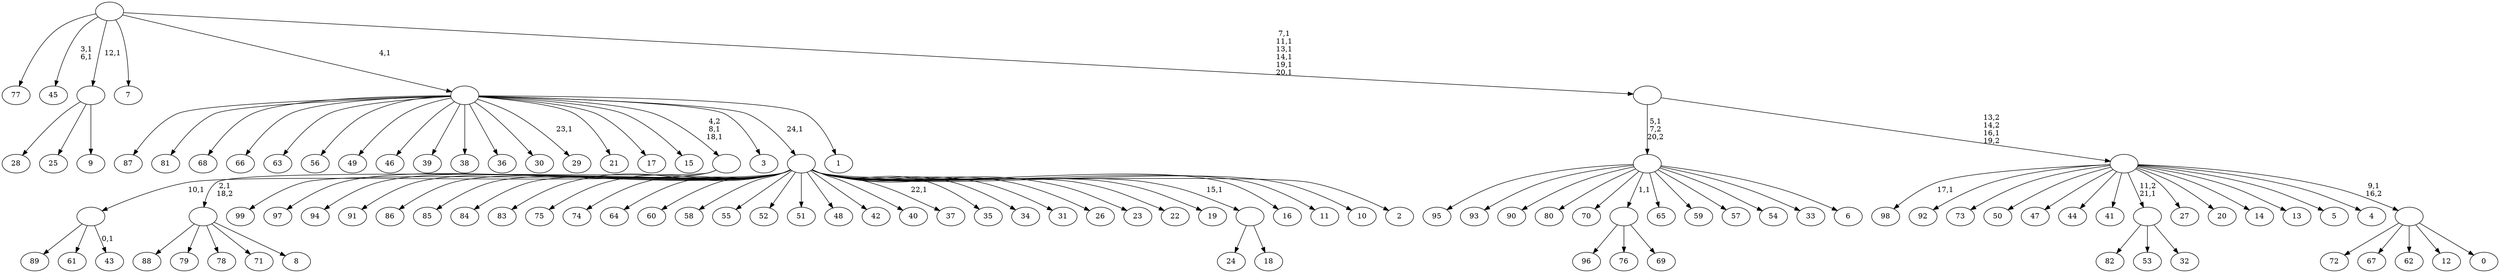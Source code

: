 digraph T {
	125 [label="99"]
	124 [label="98"]
	122 [label="97"]
	121 [label="96"]
	120 [label="95"]
	119 [label="94"]
	118 [label="93"]
	117 [label="92"]
	116 [label="91"]
	115 [label="90"]
	114 [label="89"]
	113 [label="88"]
	112 [label="87"]
	111 [label="86"]
	110 [label="85"]
	109 [label="84"]
	108 [label="83"]
	107 [label="82"]
	106 [label="81"]
	105 [label="80"]
	104 [label="79"]
	103 [label="78"]
	102 [label="77"]
	101 [label="76"]
	100 [label="75"]
	99 [label="74"]
	98 [label="73"]
	97 [label="72"]
	96 [label="71"]
	95 [label="70"]
	94 [label="69"]
	93 [label=""]
	92 [label="68"]
	91 [label="67"]
	90 [label="66"]
	89 [label="65"]
	88 [label="64"]
	87 [label="63"]
	86 [label="62"]
	85 [label="61"]
	84 [label="60"]
	83 [label="59"]
	82 [label="58"]
	81 [label="57"]
	80 [label="56"]
	79 [label="55"]
	78 [label="54"]
	77 [label="53"]
	76 [label="52"]
	75 [label="51"]
	74 [label="50"]
	73 [label="49"]
	72 [label="48"]
	71 [label="47"]
	70 [label="46"]
	69 [label="45"]
	66 [label="44"]
	65 [label="43"]
	63 [label=""]
	62 [label="42"]
	61 [label="41"]
	60 [label="40"]
	59 [label="39"]
	58 [label="38"]
	57 [label="37"]
	55 [label="36"]
	54 [label="35"]
	53 [label="34"]
	52 [label="33"]
	51 [label="32"]
	50 [label=""]
	49 [label="31"]
	48 [label="30"]
	47 [label="29"]
	45 [label="28"]
	44 [label="27"]
	43 [label="26"]
	42 [label="25"]
	41 [label="24"]
	40 [label="23"]
	39 [label="22"]
	38 [label="21"]
	37 [label="20"]
	36 [label="19"]
	35 [label="18"]
	34 [label=""]
	33 [label="17"]
	32 [label="16"]
	31 [label="15"]
	30 [label="14"]
	29 [label="13"]
	28 [label="12"]
	27 [label="11"]
	26 [label="10"]
	25 [label="9"]
	24 [label=""]
	23 [label="8"]
	22 [label=""]
	21 [label=""]
	19 [label="7"]
	18 [label="6"]
	17 [label=""]
	16 [label="5"]
	15 [label="4"]
	14 [label="3"]
	13 [label="2"]
	12 [label=""]
	11 [label="1"]
	10 [label=""]
	9 [label="0"]
	8 [label=""]
	7 [label=""]
	6 [label=""]
	0 [label=""]
	93 -> 121 [label=""]
	93 -> 101 [label=""]
	93 -> 94 [label=""]
	63 -> 65 [label="0,1"]
	63 -> 114 [label=""]
	63 -> 85 [label=""]
	50 -> 107 [label=""]
	50 -> 77 [label=""]
	50 -> 51 [label=""]
	34 -> 41 [label=""]
	34 -> 35 [label=""]
	24 -> 45 [label=""]
	24 -> 42 [label=""]
	24 -> 25 [label=""]
	22 -> 113 [label=""]
	22 -> 104 [label=""]
	22 -> 103 [label=""]
	22 -> 96 [label=""]
	22 -> 23 [label=""]
	21 -> 63 [label="10,1"]
	21 -> 22 [label="2,1\n18,2"]
	17 -> 120 [label=""]
	17 -> 118 [label=""]
	17 -> 115 [label=""]
	17 -> 105 [label=""]
	17 -> 95 [label=""]
	17 -> 93 [label="1,1"]
	17 -> 89 [label=""]
	17 -> 83 [label=""]
	17 -> 81 [label=""]
	17 -> 78 [label=""]
	17 -> 52 [label=""]
	17 -> 18 [label=""]
	12 -> 57 [label="22,1"]
	12 -> 125 [label=""]
	12 -> 122 [label=""]
	12 -> 119 [label=""]
	12 -> 116 [label=""]
	12 -> 111 [label=""]
	12 -> 110 [label=""]
	12 -> 109 [label=""]
	12 -> 108 [label=""]
	12 -> 100 [label=""]
	12 -> 99 [label=""]
	12 -> 88 [label=""]
	12 -> 84 [label=""]
	12 -> 82 [label=""]
	12 -> 79 [label=""]
	12 -> 76 [label=""]
	12 -> 75 [label=""]
	12 -> 72 [label=""]
	12 -> 62 [label=""]
	12 -> 60 [label=""]
	12 -> 54 [label=""]
	12 -> 53 [label=""]
	12 -> 49 [label=""]
	12 -> 43 [label=""]
	12 -> 40 [label=""]
	12 -> 39 [label=""]
	12 -> 36 [label=""]
	12 -> 34 [label="15,1"]
	12 -> 32 [label=""]
	12 -> 27 [label=""]
	12 -> 26 [label=""]
	12 -> 13 [label=""]
	10 -> 21 [label="4,2\n8,1\n18,1"]
	10 -> 47 [label="23,1"]
	10 -> 112 [label=""]
	10 -> 106 [label=""]
	10 -> 92 [label=""]
	10 -> 90 [label=""]
	10 -> 87 [label=""]
	10 -> 80 [label=""]
	10 -> 73 [label=""]
	10 -> 70 [label=""]
	10 -> 59 [label=""]
	10 -> 58 [label=""]
	10 -> 55 [label=""]
	10 -> 48 [label=""]
	10 -> 38 [label=""]
	10 -> 33 [label=""]
	10 -> 31 [label=""]
	10 -> 14 [label=""]
	10 -> 12 [label="24,1"]
	10 -> 11 [label=""]
	8 -> 97 [label=""]
	8 -> 91 [label=""]
	8 -> 86 [label=""]
	8 -> 28 [label=""]
	8 -> 9 [label=""]
	7 -> 124 [label="17,1"]
	7 -> 117 [label=""]
	7 -> 98 [label=""]
	7 -> 74 [label=""]
	7 -> 71 [label=""]
	7 -> 66 [label=""]
	7 -> 61 [label=""]
	7 -> 50 [label="11,2\n21,1"]
	7 -> 44 [label=""]
	7 -> 37 [label=""]
	7 -> 30 [label=""]
	7 -> 29 [label=""]
	7 -> 16 [label=""]
	7 -> 15 [label=""]
	7 -> 8 [label="9,1\n16,2"]
	6 -> 17 [label="5,1\n7,2\n20,2"]
	6 -> 7 [label="13,2\n14,2\n16,1\n19,2"]
	0 -> 6 [label="7,1\n11,1\n13,1\n14,1\n19,1\n20,1"]
	0 -> 69 [label="3,1\n6,1"]
	0 -> 102 [label=""]
	0 -> 24 [label="12,1"]
	0 -> 19 [label=""]
	0 -> 10 [label="4,1"]
}
